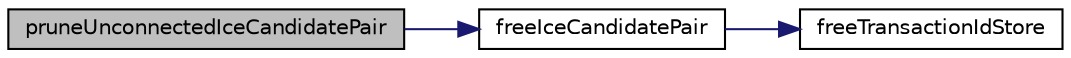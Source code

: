 digraph "pruneUnconnectedIceCandidatePair"
{
 // LATEX_PDF_SIZE
  edge [fontname="Helvetica",fontsize="10",labelfontname="Helvetica",labelfontsize="10"];
  node [fontname="Helvetica",fontsize="10",shape=record];
  rankdir="LR";
  Node1 [label="pruneUnconnectedIceCandidatePair",height=0.2,width=0.4,color="black", fillcolor="grey75", style="filled", fontcolor="black",tooltip=" "];
  Node1 -> Node2 [color="midnightblue",fontsize="10",style="solid",fontname="Helvetica"];
  Node2 [label="freeIceCandidatePair",height=0.2,width=0.4,color="black", fillcolor="white", style="filled",URL="$IceAgent_8c.html#a76f0508cf719814537ce707e3f524407",tooltip=" "];
  Node2 -> Node3 [color="midnightblue",fontsize="10",style="solid",fontname="Helvetica"];
  Node3 [label="freeTransactionIdStore",height=0.2,width=0.4,color="black", fillcolor="white", style="filled",URL="$IceUtils_8c.html#aed9b171e0c60584515c04c5dd47dd112",tooltip=" "];
}
